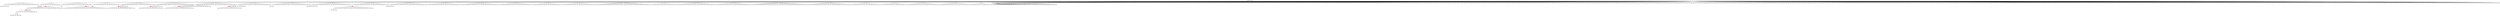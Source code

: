 digraph g {
	"56" -> "57";
	"57" [label="48"];
	"51" -> "52";
	"52" [label="10"];
	"47" -> "48";
	"48" [label="18"];
	"46" -> "47";
	"47" [label="50"];
	"44" -> "45";
	"45" [color=indianred1, style=filled, label="45"];
	"44" -> "46";
	"46" [label="26"];
	"43" -> "44";
	"44" [label="34"];
	"42" -> "43";
	"43" [color=indianred1, style=filled, label="21"];
	"41" -> "42";
	"42" [label="45"];
	"38" -> "39";
	"39" [color=indianred1, style=filled, label="46"];
	"37" -> "38";
	"38" [label="8"];
	"34" -> "35";
	"35" [color=indianred1, style=filled, label="14"];
	"33" -> "34";
	"34" [label="27"];
	"29" -> "30";
	"30" [color=indianred1, style=filled, label="25"];
	"28" -> "29";
	"29" [label="31"];
	"26" -> "27";
	"27" [color=indianred1, style=filled, label="36"];
	"24" -> "25";
	"25" [label="43"];
	"24" -> "26";
	"26" [label="16"];
	"22" -> "23";
	"23" [color=indianred1, style=filled, label="47"];
	"20" -> "21";
	"21" [label="17"];
	"20" -> "22";
	"22" [label="23"];
	"18" -> "19";
	"19" [label="29"];
	"13" -> "14";
	"14" [label="13"];
	"11" -> "12";
	"12" [label="22"];
	"10" -> "11";
	"11" [color=indianred1, style=filled, label="12"];
	"9" -> "10";
	"10" [label="39"];
	"6" -> "7";
	"7" [label="6"];
	"0" -> "1";
	"1" [label="41"];
	"0" -> "2";
	"2" [label="2"];
	"0" -> "3";
	"3" [label="42"];
	"0" -> "4";
	"4" [label="32"];
	"0" -> "5";
	"5" [label="5"];
	"0" -> "6";
	"6" [label="30"];
	"0" -> "8";
	"8" [label="37"];
	"0" -> "9";
	"9" [label="12"];
	"0" -> "13";
	"13" [label="28"];
	"0" -> "15";
	"15" [label="24"];
	"0" -> "16";
	"16" [label="49"];
	"0" -> "17";
	"17" [label="38"];
	"0" -> "18";
	"18" [label="3"];
	"0" -> "20";
	"20" [label="47"];
	"0" -> "24";
	"24" [label="36"];
	"0" -> "28";
	"28" [label="25"];
	"0" -> "31";
	"31" [label="44"];
	"0" -> "32";
	"32" [label="19"];
	"0" -> "33";
	"33" [label="14"];
	"0" -> "36";
	"36" [label="40"];
	"0" -> "37";
	"37" [label="46"];
	"0" -> "40";
	"40" [label="7"];
	"0" -> "41";
	"41" [label="21"];
	"0" -> "49";
	"49" [label="20"];
	"0" -> "50";
	"50" [label="33"];
	"0" -> "51";
	"51" [label="11"];
	"0" -> "53";
	"53" [label="35"];
	"0" -> "54";
	"54" [label="15"];
	"0" -> "55";
	"55" [label="4"];
	"0" -> "56";
	"56" [label="9"];
	"0" -> "58";
	"58" [label="1"];
	"0" [label="germline"];
	"0" -> "cell1";
	"cell1" [shape=box];
	"18" -> "cell2";
	"cell2" [shape=box];
	"3" -> "cell3";
	"cell3" [shape=box];
	"5" -> "cell4";
	"cell4" [shape=box];
	"15" -> "cell5";
	"cell5" [shape=box];
	"0" -> "cell6";
	"cell6" [shape=box];
	"31" -> "cell7";
	"cell7" [shape=box];
	"0" -> "cell8";
	"cell8" [shape=box];
	"56" -> "cell9";
	"cell9" [shape=box];
	"28" -> "cell10";
	"cell10" [shape=box];
	"0" -> "cell11";
	"cell11" [shape=box];
	"17" -> "cell12";
	"cell12" [shape=box];
	"49" -> "cell13";
	"cell13" [shape=box];
	"0" -> "cell14";
	"cell14" [shape=box];
	"0" -> "cell15";
	"cell15" [shape=box];
	"0" -> "cell16";
	"cell16" [shape=box];
	"35" -> "cell17";
	"cell17" [shape=box];
	"0" -> "cell18";
	"cell18" [shape=box];
	"0" -> "cell19";
	"cell19" [shape=box];
	"0" -> "cell20";
	"cell20" [shape=box];
	"0" -> "cell21";
	"cell21" [shape=box];
	"0" -> "cell22";
	"cell22" [shape=box];
	"54" -> "cell23";
	"cell23" [shape=box];
	"56" -> "cell24";
	"cell24" [shape=box];
	"9" -> "cell25";
	"cell25" [shape=box];
	"0" -> "cell26";
	"cell26" [shape=box];
	"0" -> "cell27";
	"cell27" [shape=box];
	"17" -> "cell28";
	"cell28" [shape=box];
	"4" -> "cell29";
	"cell29" [shape=box];
	"0" -> "cell30";
	"cell30" [shape=box];
	"0" -> "cell31";
	"cell31" [shape=box];
	"22" -> "cell32";
	"cell32" [shape=box];
	"3" -> "cell33";
	"cell33" [shape=box];
	"0" -> "cell34";
	"cell34" [shape=box];
	"28" -> "cell35";
	"cell35" [shape=box];
	"0" -> "cell36";
	"cell36" [shape=box];
	"0" -> "cell37";
	"cell37" [shape=box];
	"0" -> "cell38";
	"cell38" [shape=box];
	"0" -> "cell39";
	"cell39" [shape=box];
	"58" -> "cell40";
	"cell40" [shape=box];
	"0" -> "cell41";
	"cell41" [shape=box];
	"0" -> "cell42";
	"cell42" [shape=box];
	"0" -> "cell43";
	"cell43" [shape=box];
	"3" -> "cell44";
	"cell44" [shape=box];
	"0" -> "cell45";
	"cell45" [shape=box];
	"0" -> "cell46";
	"cell46" [shape=box];
	"32" -> "cell47";
	"cell47" [shape=box];
	"1" -> "cell48";
	"cell48" [shape=box];
	"15" -> "cell49";
	"cell49" [shape=box];
	"0" -> "cell50";
	"cell50" [shape=box];
	"0" -> "cell51";
	"cell51" [shape=box];
	"31" -> "cell52";
	"cell52" [shape=box];
	"0" -> "cell53";
	"cell53" [shape=box];
	"55" -> "cell54";
	"cell54" [shape=box];
	"0" -> "cell55";
	"cell55" [shape=box];
	"0" -> "cell56";
	"cell56" [shape=box];
	"35" -> "cell57";
	"cell57" [shape=box];
	"0" -> "cell58";
	"cell58" [shape=box];
	"9" -> "cell59";
	"cell59" [shape=box];
	"16" -> "cell60";
	"cell60" [shape=box];
	"18" -> "cell61";
	"cell61" [shape=box];
	"0" -> "cell62";
	"cell62" [shape=box];
	"0" -> "cell63";
	"cell63" [shape=box];
	"53" -> "cell64";
	"cell64" [shape=box];
	"6" -> "cell65";
	"cell65" [shape=box];
	"0" -> "cell66";
	"cell66" [shape=box];
	"0" -> "cell67";
	"cell67" [shape=box];
	"53" -> "cell68";
	"cell68" [shape=box];
	"0" -> "cell69";
	"cell69" [shape=box];
	"20" -> "cell70";
	"cell70" [shape=box];
	"25" -> "cell71";
	"cell71" [shape=box];
	"53" -> "cell72";
	"cell72" [shape=box];
	"28" -> "cell73";
	"cell73" [shape=box];
	"20" -> "cell74";
	"cell74" [shape=box];
	"36" -> "cell75";
	"cell75" [shape=box];
	"0" -> "cell76";
	"cell76" [shape=box];
	"0" -> "cell77";
	"cell77" [shape=box];
	"43" -> "cell78";
	"cell78" [shape=box];
	"0" -> "cell79";
	"cell79" [shape=box];
	"51" -> "cell80";
	"cell80" [shape=box];
	"0" -> "cell81";
	"cell81" [shape=box];
	"4" -> "cell82";
	"cell82" [shape=box];
	"0" -> "cell83";
	"cell83" [shape=box];
	"35" -> "cell84";
	"cell84" [shape=box];
	"0" -> "cell85";
	"cell85" [shape=box];
	"0" -> "cell86";
	"cell86" [shape=box];
	"37" -> "cell87";
	"cell87" [shape=box];
	"15" -> "cell88";
	"cell88" [shape=box];
	"49" -> "cell89";
	"cell89" [shape=box];
	"0" -> "cell90";
	"cell90" [shape=box];
	"0" -> "cell91";
	"cell91" [shape=box];
	"0" -> "cell92";
	"cell92" [shape=box];
	"0" -> "cell93";
	"cell93" [shape=box];
	"0" -> "cell94";
	"cell94" [shape=box];
	"45" -> "cell95";
	"cell95" [shape=box];
	"0" -> "cell96";
	"cell96" [shape=box];
	"0" -> "cell97";
	"cell97" [shape=box];
	"27" -> "cell98";
	"cell98" [shape=box];
	"15" -> "cell99";
	"cell99" [shape=box];
	"0" -> "cell100";
	"cell100" [shape=box];
	"29" -> "cell101";
	"cell101" [shape=box];
	"0" -> "cell102";
	"cell102" [shape=box];
	"27" -> "cell103";
	"cell103" [shape=box];
	"0" -> "cell104";
	"cell104" [shape=box];
	"7" -> "cell105";
	"cell105" [shape=box];
	"35" -> "cell106";
	"cell106" [shape=box];
	"2" -> "cell107";
	"cell107" [shape=box];
	"45" -> "cell108";
	"cell108" [shape=box];
	"0" -> "cell109";
	"cell109" [shape=box];
	"0" -> "cell110";
	"cell110" [shape=box];
	"0" -> "cell111";
	"cell111" [shape=box];
	"0" -> "cell112";
	"cell112" [shape=box];
	"0" -> "cell113";
	"cell113" [shape=box];
	"50" -> "cell114";
	"cell114" [shape=box];
	"16" -> "cell115";
	"cell115" [shape=box];
	"4" -> "cell116";
	"cell116" [shape=box];
	"0" -> "cell117";
	"cell117" [shape=box];
	"16" -> "cell118";
	"cell118" [shape=box];
	"36" -> "cell119";
	"cell119" [shape=box];
	"0" -> "cell120";
	"cell120" [shape=box];
	"37" -> "cell121";
	"cell121" [shape=box];
	"0" -> "cell122";
	"cell122" [shape=box];
	"32" -> "cell123";
	"cell123" [shape=box];
	"0" -> "cell124";
	"cell124" [shape=box];
	"0" -> "cell125";
	"cell125" [shape=box];
	"0" -> "cell126";
	"cell126" [shape=box];
	"0" -> "cell127";
	"cell127" [shape=box];
	"0" -> "cell128";
	"cell128" [shape=box];
	"0" -> "cell129";
	"cell129" [shape=box];
	"17" -> "cell130";
	"cell130" [shape=box];
	"49" -> "cell131";
	"cell131" [shape=box];
	"0" -> "cell132";
	"cell132" [shape=box];
	"0" -> "cell133";
	"cell133" [shape=box];
	"0" -> "cell134";
	"cell134" [shape=box];
	"0" -> "cell135";
	"cell135" [shape=box];
	"11" -> "cell136";
	"cell136" [shape=box];
	"11" -> "cell137";
	"cell137" [shape=box];
	"0" -> "cell138";
	"cell138" [shape=box];
	"55" -> "cell139";
	"cell139" [shape=box];
	"0" -> "cell140";
	"cell140" [shape=box];
	"2" -> "cell141";
	"cell141" [shape=box];
	"0" -> "cell142";
	"cell142" [shape=box];
	"40" -> "cell143";
	"cell143" [shape=box];
	"0" -> "cell144";
	"cell144" [shape=box];
	"6" -> "cell145";
	"cell145" [shape=box];
	"31" -> "cell146";
	"cell146" [shape=box];
	"0" -> "cell147";
	"cell147" [shape=box];
	"56" -> "cell148";
	"cell148" [shape=box];
	"13" -> "cell149";
	"cell149" [shape=box];
	"0" -> "cell150";
	"cell150" [shape=box];
	"17" -> "cell151";
	"cell151" [shape=box];
	"21" -> "cell152";
	"cell152" [shape=box];
	"9" -> "cell153";
	"cell153" [shape=box];
	"17" -> "cell154";
	"cell154" [shape=box];
	"0" -> "cell155";
	"cell155" [shape=box];
	"0" -> "cell156";
	"cell156" [shape=box];
	"0" -> "cell157";
	"cell157" [shape=box];
	"27" -> "cell158";
	"cell158" [shape=box];
	"0" -> "cell159";
	"cell159" [shape=box];
	"0" -> "cell160";
	"cell160" [shape=box];
	"0" -> "cell161";
	"cell161" [shape=box];
	"0" -> "cell162";
	"cell162" [shape=box];
	"9" -> "cell163";
	"cell163" [shape=box];
	"0" -> "cell164";
	"cell164" [shape=box];
	"30" -> "cell165";
	"cell165" [shape=box];
	"0" -> "cell166";
	"cell166" [shape=box];
	"20" -> "cell167";
	"cell167" [shape=box];
	"54" -> "cell168";
	"cell168" [shape=box];
	"0" -> "cell169";
	"cell169" [shape=box];
	"0" -> "cell170";
	"cell170" [shape=box];
	"0" -> "cell171";
	"cell171" [shape=box];
	"36" -> "cell172";
	"cell172" [shape=box];
	"15" -> "cell173";
	"cell173" [shape=box];
	"26" -> "cell174";
	"cell174" [shape=box];
	"0" -> "cell175";
	"cell175" [shape=box];
	"0" -> "cell176";
	"cell176" [shape=box];
	"0" -> "cell177";
	"cell177" [shape=box];
	"0" -> "cell178";
	"cell178" [shape=box];
	"8" -> "cell179";
	"cell179" [shape=box];
	"43" -> "cell180";
	"cell180" [shape=box];
	"0" -> "cell181";
	"cell181" [shape=box];
	"0" -> "cell182";
	"cell182" [shape=box];
	"13" -> "cell183";
	"cell183" [shape=box];
	"37" -> "cell184";
	"cell184" [shape=box];
	"0" -> "cell185";
	"cell185" [shape=box];
	"5" -> "cell186";
	"cell186" [shape=box];
	"0" -> "cell187";
	"cell187" [shape=box];
	"23" -> "cell188";
	"cell188" [shape=box];
	"2" -> "cell189";
	"cell189" [shape=box];
	"0" -> "cell190";
	"cell190" [shape=box];
	"0" -> "cell191";
	"cell191" [shape=box];
	"0" -> "cell192";
	"cell192" [shape=box];
	"0" -> "cell193";
	"cell193" [shape=box];
	"0" -> "cell194";
	"cell194" [shape=box];
	"0" -> "cell195";
	"cell195" [shape=box];
	"0" -> "cell196";
	"cell196" [shape=box];
	"0" -> "cell197";
	"cell197" [shape=box];
	"41" -> "cell198";
	"cell198" [shape=box];
	"56" -> "cell199";
	"cell199" [shape=box];
	"35" -> "cell200";
	"cell200" [shape=box];
	"33" -> "cell201";
	"cell201" [shape=box];
	"0" -> "cell202";
	"cell202" [shape=box];
	"0" -> "cell203";
	"cell203" [shape=box];
	"0" -> "cell204";
	"cell204" [shape=box];
	"0" -> "cell205";
	"cell205" [shape=box];
	"0" -> "cell206";
	"cell206" [shape=box];
	"16" -> "cell207";
	"cell207" [shape=box];
	"24" -> "cell208";
	"cell208" [shape=box];
	"0" -> "cell209";
	"cell209" [shape=box];
	"0" -> "cell210";
	"cell210" [shape=box];
	"53" -> "cell211";
	"cell211" [shape=box];
	"0" -> "cell212";
	"cell212" [shape=box];
	"40" -> "cell213";
	"cell213" [shape=box];
	"13" -> "cell214";
	"cell214" [shape=box];
	"0" -> "cell215";
	"cell215" [shape=box];
	"56" -> "cell216";
	"cell216" [shape=box];
	"0" -> "cell217";
	"cell217" [shape=box];
	"8" -> "cell218";
	"cell218" [shape=box];
	"6" -> "cell219";
	"cell219" [shape=box];
	"11" -> "cell220";
	"cell220" [shape=box];
	"0" -> "cell221";
	"cell221" [shape=box];
	"53" -> "cell222";
	"cell222" [shape=box];
	"0" -> "cell223";
	"cell223" [shape=box];
	"39" -> "cell224";
	"cell224" [shape=box];
	"0" -> "cell225";
	"cell225" [shape=box];
	"0" -> "cell226";
	"cell226" [shape=box];
	"58" -> "cell227";
	"cell227" [shape=box];
	"13" -> "cell228";
	"cell228" [shape=box];
	"28" -> "cell229";
	"cell229" [shape=box];
	"0" -> "cell230";
	"cell230" [shape=box];
	"56" -> "cell231";
	"cell231" [shape=box];
	"0" -> "cell232";
	"cell232" [shape=box];
	"1" -> "cell233";
	"cell233" [shape=box];
	"0" -> "cell234";
	"cell234" [shape=box];
	"0" -> "cell235";
	"cell235" [shape=box];
	"23" -> "cell236";
	"cell236" [shape=box];
	"51" -> "cell237";
	"cell237" [shape=box];
	"0" -> "cell238";
	"cell238" [shape=box];
	"0" -> "cell239";
	"cell239" [shape=box];
	"0" -> "cell240";
	"cell240" [shape=box];
	"0" -> "cell241";
	"cell241" [shape=box];
	"19" -> "cell242";
	"cell242" [shape=box];
	"43" -> "cell243";
	"cell243" [shape=box];
	"48" -> "cell244";
	"cell244" [shape=box];
	"49" -> "cell245";
	"cell245" [shape=box];
	"29" -> "cell246";
	"cell246" [shape=box];
	"0" -> "cell247";
	"cell247" [shape=box];
	"0" -> "cell248";
	"cell248" [shape=box];
	"1" -> "cell249";
	"cell249" [shape=box];
	"40" -> "cell250";
	"cell250" [shape=box];
	"0" -> "cell251";
	"cell251" [shape=box];
	"9" -> "cell252";
	"cell252" [shape=box];
	"0" -> "cell253";
	"cell253" [shape=box];
	"0" -> "cell254";
	"cell254" [shape=box];
	"0" -> "cell255";
	"cell255" [shape=box];
	"0" -> "cell256";
	"cell256" [shape=box];
	"51" -> "cell257";
	"cell257" [shape=box];
	"24" -> "cell258";
	"cell258" [shape=box];
	"0" -> "cell259";
	"cell259" [shape=box];
	"54" -> "cell260";
	"cell260" [shape=box];
	"0" -> "cell261";
	"cell261" [shape=box];
	"0" -> "cell262";
	"cell262" [shape=box];
	"0" -> "cell263";
	"cell263" [shape=box];
	"0" -> "cell264";
	"cell264" [shape=box];
	"0" -> "cell265";
	"cell265" [shape=box];
	"0" -> "cell266";
	"cell266" [shape=box];
	"36" -> "cell267";
	"cell267" [shape=box];
	"0" -> "cell268";
	"cell268" [shape=box];
	"0" -> "cell269";
	"cell269" [shape=box];
	"45" -> "cell270";
	"cell270" [shape=box];
	"0" -> "cell271";
	"cell271" [shape=box];
	"0" -> "cell272";
	"cell272" [shape=box];
	"0" -> "cell273";
	"cell273" [shape=box];
	"0" -> "cell274";
	"cell274" [shape=box];
	"0" -> "cell275";
	"cell275" [shape=box];
	"0" -> "cell276";
	"cell276" [shape=box];
	"0" -> "cell277";
	"cell277" [shape=box];
	"0" -> "cell278";
	"cell278" [shape=box];
	"0" -> "cell279";
	"cell279" [shape=box];
	"0" -> "cell280";
	"cell280" [shape=box];
	"8" -> "cell281";
	"cell281" [shape=box];
	"0" -> "cell282";
	"cell282" [shape=box];
	"0" -> "cell283";
	"cell283" [shape=box];
	"50" -> "cell284";
	"cell284" [shape=box];
	"0" -> "cell285";
	"cell285" [shape=box];
	"8" -> "cell286";
	"cell286" [shape=box];
	"16" -> "cell287";
	"cell287" [shape=box];
	"33" -> "cell288";
	"cell288" [shape=box];
	"4" -> "cell289";
	"cell289" [shape=box];
	"0" -> "cell290";
	"cell290" [shape=box];
	"0" -> "cell291";
	"cell291" [shape=box];
	"18" -> "cell292";
	"cell292" [shape=box];
	"54" -> "cell293";
	"cell293" [shape=box];
	"0" -> "cell294";
	"cell294" [shape=box];
	"0" -> "cell295";
	"cell295" [shape=box];
	"0" -> "cell296";
	"cell296" [shape=box];
	"34" -> "cell297";
	"cell297" [shape=box];
	"3" -> "cell298";
	"cell298" [shape=box];
	"0" -> "cell299";
	"cell299" [shape=box];
	"0" -> "cell300";
	"cell300" [shape=box];
	"41" -> "cell301";
	"cell301" [shape=box];
	"0" -> "cell302";
	"cell302" [shape=box];
	"0" -> "cell303";
	"cell303" [shape=box];
	"17" -> "cell304";
	"cell304" [shape=box];
	"9" -> "cell305";
	"cell305" [shape=box];
	"4" -> "cell306";
	"cell306" [shape=box];
	"0" -> "cell307";
	"cell307" [shape=box];
	"0" -> "cell308";
	"cell308" [shape=box];
	"35" -> "cell309";
	"cell309" [shape=box];
	"0" -> "cell310";
	"cell310" [shape=box];
	"0" -> "cell311";
	"cell311" [shape=box];
	"32" -> "cell312";
	"cell312" [shape=box];
	"54" -> "cell313";
	"cell313" [shape=box];
	"37" -> "cell314";
	"cell314" [shape=box];
	"5" -> "cell315";
	"cell315" [shape=box];
	"0" -> "cell316";
	"cell316" [shape=box];
	"0" -> "cell317";
	"cell317" [shape=box];
	"43" -> "cell318";
	"cell318" [shape=box];
	"5" -> "cell319";
	"cell319" [shape=box];
	"0" -> "cell320";
	"cell320" [shape=box];
	"11" -> "cell321";
	"cell321" [shape=box];
	"0" -> "cell322";
	"cell322" [shape=box];
	"0" -> "cell323";
	"cell323" [shape=box];
	"0" -> "cell324";
	"cell324" [shape=box];
	"1" -> "cell325";
	"cell325" [shape=box];
	"0" -> "cell326";
	"cell326" [shape=box];
	"36" -> "cell327";
	"cell327" [shape=box];
	"0" -> "cell328";
	"cell328" [shape=box];
	"54" -> "cell329";
	"cell329" [shape=box];
	"50" -> "cell330";
	"cell330" [shape=box];
	"39" -> "cell331";
	"cell331" [shape=box];
	"0" -> "cell332";
	"cell332" [shape=box];
	"0" -> "cell333";
	"cell333" [shape=box];
	"39" -> "cell334";
	"cell334" [shape=box];
	"0" -> "cell335";
	"cell335" [shape=box];
	"14" -> "cell336";
	"cell336" [shape=box];
	"0" -> "cell337";
	"cell337" [shape=box];
	"0" -> "cell338";
	"cell338" [shape=box];
	"0" -> "cell339";
	"cell339" [shape=box];
	"0" -> "cell340";
	"cell340" [shape=box];
	"0" -> "cell341";
	"cell341" [shape=box];
	"0" -> "cell342";
	"cell342" [shape=box];
	"0" -> "cell343";
	"cell343" [shape=box];
	"0" -> "cell344";
	"cell344" [shape=box];
	"0" -> "cell345";
	"cell345" [shape=box];
	"0" -> "cell346";
	"cell346" [shape=box];
	"49" -> "cell347";
	"cell347" [shape=box];
	"0" -> "cell348";
	"cell348" [shape=box];
	"3" -> "cell349";
	"cell349" [shape=box];
	"0" -> "cell350";
	"cell350" [shape=box];
	"57" -> "cell351";
	"cell351" [shape=box];
	"39" -> "cell352";
	"cell352" [shape=box];
	"43" -> "cell353";
	"cell353" [shape=box];
	"0" -> "cell354";
	"cell354" [shape=box];
	"0" -> "cell355";
	"cell355" [shape=box];
	"0" -> "cell356";
	"cell356" [shape=box];
	"28" -> "cell357";
	"cell357" [shape=box];
	"0" -> "cell358";
	"cell358" [shape=box];
	"2" -> "cell359";
	"cell359" [shape=box];
	"0" -> "cell360";
	"cell360" [shape=box];
	"0" -> "cell361";
	"cell361" [shape=box];
	"0" -> "cell362";
	"cell362" [shape=box];
	"0" -> "cell363";
	"cell363" [shape=box];
	"0" -> "cell364";
	"cell364" [shape=box];
	"8" -> "cell365";
	"cell365" [shape=box];
	"41" -> "cell366";
	"cell366" [shape=box];
	"0" -> "cell367";
	"cell367" [shape=box];
	"0" -> "cell368";
	"cell368" [shape=box];
	"0" -> "cell369";
	"cell369" [shape=box];
	"43" -> "cell370";
	"cell370" [shape=box];
	"6" -> "cell371";
	"cell371" [shape=box];
	"8" -> "cell372";
	"cell372" [shape=box];
	"41" -> "cell373";
	"cell373" [shape=box];
	"0" -> "cell374";
	"cell374" [shape=box];
	"43" -> "cell375";
	"cell375" [shape=box];
	"6" -> "cell376";
	"cell376" [shape=box];
	"0" -> "cell377";
	"cell377" [shape=box];
	"0" -> "cell378";
	"cell378" [shape=box];
	"0" -> "cell379";
	"cell379" [shape=box];
	"0" -> "cell380";
	"cell380" [shape=box];
	"0" -> "cell381";
	"cell381" [shape=box];
	"0" -> "cell382";
	"cell382" [shape=box];
	"0" -> "cell383";
	"cell383" [shape=box];
	"0" -> "cell384";
	"cell384" [shape=box];
	"0" -> "cell385";
	"cell385" [shape=box];
	"18" -> "cell386";
	"cell386" [shape=box];
	"0" -> "cell387";
	"cell387" [shape=box];
	"0" -> "cell388";
	"cell388" [shape=box];
	"0" -> "cell389";
	"cell389" [shape=box];
	"41" -> "cell390";
	"cell390" [shape=box];
	"0" -> "cell391";
	"cell391" [shape=box];
	"0" -> "cell392";
	"cell392" [shape=box];
	"0" -> "cell393";
	"cell393" [shape=box];
	"0" -> "cell394";
	"cell394" [shape=box];
	"0" -> "cell395";
	"cell395" [shape=box];
	"0" -> "cell396";
	"cell396" [shape=box];
	"0" -> "cell397";
	"cell397" [shape=box];
	"11" -> "cell398";
	"cell398" [shape=box];
	"0" -> "cell399";
	"cell399" [shape=box];
	"0" -> "cell400";
	"cell400" [shape=box];
	"9" -> "cell401";
	"cell401" [shape=box];
	"0" -> "cell402";
	"cell402" [shape=box];
	"39" -> "cell403";
	"cell403" [shape=box];
	"34" -> "cell404";
	"cell404" [shape=box];
	"0" -> "cell405";
	"cell405" [shape=box];
	"26" -> "cell406";
	"cell406" [shape=box];
	"55" -> "cell407";
	"cell407" [shape=box];
	"0" -> "cell408";
	"cell408" [shape=box];
	"0" -> "cell409";
	"cell409" [shape=box];
	"0" -> "cell410";
	"cell410" [shape=box];
	"43" -> "cell411";
	"cell411" [shape=box];
	"0" -> "cell412";
	"cell412" [shape=box];
	"0" -> "cell413";
	"cell413" [shape=box];
	"17" -> "cell414";
	"cell414" [shape=box];
	"0" -> "cell415";
	"cell415" [shape=box];
	"11" -> "cell416";
	"cell416" [shape=box];
	"0" -> "cell417";
	"cell417" [shape=box];
	"30" -> "cell418";
	"cell418" [shape=box];
	"0" -> "cell419";
	"cell419" [shape=box];
	"0" -> "cell420";
	"cell420" [shape=box];
	"0" -> "cell421";
	"cell421" [shape=box];
	"0" -> "cell422";
	"cell422" [shape=box];
	"31" -> "cell423";
	"cell423" [shape=box];
	"0" -> "cell424";
	"cell424" [shape=box];
	"0" -> "cell425";
	"cell425" [shape=box];
	"0" -> "cell426";
	"cell426" [shape=box];
	"0" -> "cell427";
	"cell427" [shape=box];
	"0" -> "cell428";
	"cell428" [shape=box];
	"0" -> "cell429";
	"cell429" [shape=box];
	"20" -> "cell430";
	"cell430" [shape=box];
	"0" -> "cell431";
	"cell431" [shape=box];
	"0" -> "cell432";
	"cell432" [shape=box];
	"8" -> "cell433";
	"cell433" [shape=box];
	"20" -> "cell434";
	"cell434" [shape=box];
	"0" -> "cell435";
	"cell435" [shape=box];
	"8" -> "cell436";
	"cell436" [shape=box];
	"40" -> "cell437";
	"cell437" [shape=box];
	"31" -> "cell438";
	"cell438" [shape=box];
	"0" -> "cell439";
	"cell439" [shape=box];
	"0" -> "cell440";
	"cell440" [shape=box];
	"13" -> "cell441";
	"cell441" [shape=box];
	"0" -> "cell442";
	"cell442" [shape=box];
	"0" -> "cell443";
	"cell443" [shape=box];
	"51" -> "cell444";
	"cell444" [shape=box];
	"20" -> "cell445";
	"cell445" [shape=box];
	"0" -> "cell446";
	"cell446" [shape=box];
	"24" -> "cell447";
	"cell447" [shape=box];
	"0" -> "cell448";
	"cell448" [shape=box];
	"1" -> "cell449";
	"cell449" [shape=box];
	"16" -> "cell450";
	"cell450" [shape=box];
	"14" -> "cell451";
	"cell451" [shape=box];
	"37" -> "cell452";
	"cell452" [shape=box];
	"23" -> "cell453";
	"cell453" [shape=box];
	"13" -> "cell454";
	"cell454" [shape=box];
	"7" -> "cell455";
	"cell455" [shape=box];
	"12" -> "cell456";
	"cell456" [shape=box];
	"25" -> "cell457";
	"cell457" [shape=box];
	"32" -> "cell458";
	"cell458" [shape=box];
	"0" -> "cell459";
	"cell459" [shape=box];
	"8" -> "cell460";
	"cell460" [shape=box];
	"18" -> "cell461";
	"cell461" [shape=box];
	"0" -> "cell462";
	"cell462" [shape=box];
	"0" -> "cell463";
	"cell463" [shape=box];
	"0" -> "cell464";
	"cell464" [shape=box];
	"0" -> "cell465";
	"cell465" [shape=box];
	"0" -> "cell466";
	"cell466" [shape=box];
	"43" -> "cell467";
	"cell467" [shape=box];
	"16" -> "cell468";
	"cell468" [shape=box];
	"0" -> "cell469";
	"cell469" [shape=box];
	"1" -> "cell470";
	"cell470" [shape=box];
	"0" -> "cell471";
	"cell471" [shape=box];
	"0" -> "cell472";
	"cell472" [shape=box];
	"17" -> "cell473";
	"cell473" [shape=box];
	"0" -> "cell474";
	"cell474" [shape=box];
	"30" -> "cell475";
	"cell475" [shape=box];
	"9" -> "cell476";
	"cell476" [shape=box];
	"0" -> "cell477";
	"cell477" [shape=box];
	"27" -> "cell478";
	"cell478" [shape=box];
	"0" -> "cell479";
	"cell479" [shape=box];
	"27" -> "cell480";
	"cell480" [shape=box];
	"0" -> "cell481";
	"cell481" [shape=box];
	"23" -> "cell482";
	"cell482" [shape=box];
	"0" -> "cell483";
	"cell483" [shape=box];
	"49" -> "cell484";
	"cell484" [shape=box];
	"43" -> "cell485";
	"cell485" [shape=box];
	"0" -> "cell486";
	"cell486" [shape=box];
	"8" -> "cell487";
	"cell487" [shape=box];
	"39" -> "cell488";
	"cell488" [shape=box];
	"0" -> "cell489";
	"cell489" [shape=box];
	"52" -> "cell490";
	"cell490" [shape=box];
	"35" -> "cell491";
	"cell491" [shape=box];
	"56" -> "cell492";
	"cell492" [shape=box];
	"24" -> "cell493";
	"cell493" [shape=box];
	"24" -> "cell494";
	"cell494" [shape=box];
	"17" -> "cell495";
	"cell495" [shape=box];
	"0" -> "cell496";
	"cell496" [shape=box];
	"0" -> "cell497";
	"cell497" [shape=box];
	"52" -> "cell498";
	"cell498" [shape=box];
	"33" -> "cell499";
	"cell499" [shape=box];
	"0" -> "cell500";
	"cell500" [shape=box];
	"0" -> "cell501";
	"cell501" [shape=box];
	"50" -> "cell502";
	"cell502" [shape=box];
	"0" -> "cell503";
	"cell503" [shape=box];
	"17" -> "cell504";
	"cell504" [shape=box];
	"0" -> "cell505";
	"cell505" [shape=box];
	"0" -> "cell506";
	"cell506" [shape=box];
	"56" -> "cell507";
	"cell507" [shape=box];
	"0" -> "cell508";
	"cell508" [shape=box];
	"0" -> "cell509";
	"cell509" [shape=box];
	"6" -> "cell510";
	"cell510" [shape=box];
	"0" -> "cell511";
	"cell511" [shape=box];
	"0" -> "cell512";
	"cell512" [shape=box];
	"0" -> "cell513";
	"cell513" [shape=box];
	"35" -> "cell514";
	"cell514" [shape=box];
	"0" -> "cell515";
	"cell515" [shape=box];
	"51" -> "cell516";
	"cell516" [shape=box];
	"0" -> "cell517";
	"cell517" [shape=box];
	"0" -> "cell518";
	"cell518" [shape=box];
	"0" -> "cell519";
	"cell519" [shape=box];
	"0" -> "cell520";
	"cell520" [shape=box];
	"0" -> "cell521";
	"cell521" [shape=box];
	"37" -> "cell522";
	"cell522" [shape=box];
	"39" -> "cell523";
	"cell523" [shape=box];
	"31" -> "cell524";
	"cell524" [shape=box];
	"2" -> "cell525";
	"cell525" [shape=box];
	"0" -> "cell526";
	"cell526" [shape=box];
	"49" -> "cell527";
	"cell527" [shape=box];
	"0" -> "cell528";
	"cell528" [shape=box];
	"27" -> "cell529";
	"cell529" [shape=box];
	"32" -> "cell530";
	"cell530" [shape=box];
	"0" -> "cell531";
	"cell531" [shape=box];
	"35" -> "cell532";
	"cell532" [shape=box];
	"0" -> "cell533";
	"cell533" [shape=box];
	"12" -> "cell534";
	"cell534" [shape=box];
	"5" -> "cell535";
	"cell535" [shape=box];
	"0" -> "cell536";
	"cell536" [shape=box];
	"53" -> "cell537";
	"cell537" [shape=box];
	"0" -> "cell538";
	"cell538" [shape=box];
	"0" -> "cell539";
	"cell539" [shape=box];
	"0" -> "cell540";
	"cell540" [shape=box];
	"0" -> "cell541";
	"cell541" [shape=box];
	"45" -> "cell542";
	"cell542" [shape=box];
	"0" -> "cell543";
	"cell543" [shape=box];
	"0" -> "cell544";
	"cell544" [shape=box];
	"0" -> "cell545";
	"cell545" [shape=box];
	"3" -> "cell546";
	"cell546" [shape=box];
	"0" -> "cell547";
	"cell547" [shape=box];
	"0" -> "cell548";
	"cell548" [shape=box];
	"0" -> "cell549";
	"cell549" [shape=box];
	"0" -> "cell550";
	"cell550" [shape=box];
	"0" -> "cell551";
	"cell551" [shape=box];
	"0" -> "cell552";
	"cell552" [shape=box];
	"32" -> "cell553";
	"cell553" [shape=box];
	"4" -> "cell554";
	"cell554" [shape=box];
	"11" -> "cell555";
	"cell555" [shape=box];
	"0" -> "cell556";
	"cell556" [shape=box];
	"55" -> "cell557";
	"cell557" [shape=box];
	"0" -> "cell558";
	"cell558" [shape=box];
	"0" -> "cell559";
	"cell559" [shape=box];
	"0" -> "cell560";
	"cell560" [shape=box];
	"0" -> "cell561";
	"cell561" [shape=box];
	"39" -> "cell562";
	"cell562" [shape=box];
	"0" -> "cell563";
	"cell563" [shape=box];
	"51" -> "cell564";
	"cell564" [shape=box];
	"39" -> "cell565";
	"cell565" [shape=box];
	"28" -> "cell566";
	"cell566" [shape=box];
	"9" -> "cell567";
	"cell567" [shape=box];
	"0" -> "cell568";
	"cell568" [shape=box];
	"0" -> "cell569";
	"cell569" [shape=box];
	"0" -> "cell570";
	"cell570" [shape=box];
	"0" -> "cell571";
	"cell571" [shape=box];
	"0" -> "cell572";
	"cell572" [shape=box];
	"39" -> "cell573";
	"cell573" [shape=box];
	"6" -> "cell574";
	"cell574" [shape=box];
	"8" -> "cell575";
	"cell575" [shape=box];
	"0" -> "cell576";
	"cell576" [shape=box];
	"28" -> "cell577";
	"cell577" [shape=box];
	"44" -> "cell578";
	"cell578" [shape=box];
	"4" -> "cell579";
	"cell579" [shape=box];
	"0" -> "cell580";
	"cell580" [shape=box];
	"32" -> "cell581";
	"cell581" [shape=box];
	"43" -> "cell582";
	"cell582" [shape=box];
	"30" -> "cell583";
	"cell583" [shape=box];
	"0" -> "cell584";
	"cell584" [shape=box];
	"38" -> "cell585";
	"cell585" [shape=box];
	"0" -> "cell586";
	"cell586" [shape=box];
	"0" -> "cell587";
	"cell587" [shape=box];
	"0" -> "cell588";
	"cell588" [shape=box];
	"0" -> "cell589";
	"cell589" [shape=box];
	"0" -> "cell590";
	"cell590" [shape=box];
	"40" -> "cell591";
	"cell591" [shape=box];
	"0" -> "cell592";
	"cell592" [shape=box];
	"28" -> "cell593";
	"cell593" [shape=box];
	"32" -> "cell594";
	"cell594" [shape=box];
	"0" -> "cell595";
	"cell595" [shape=box];
	"0" -> "cell596";
	"cell596" [shape=box];
	"39" -> "cell597";
	"cell597" [shape=box];
	"0" -> "cell598";
	"cell598" [shape=box];
	"0" -> "cell599";
	"cell599" [shape=box];
	"0" -> "cell600";
	"cell600" [shape=box];
	"8" -> "cell601";
	"cell601" [shape=box];
	"0" -> "cell602";
	"cell602" [shape=box];
	"8" -> "cell603";
	"cell603" [shape=box];
	"0" -> "cell604";
	"cell604" [shape=box];
	"0" -> "cell605";
	"cell605" [shape=box];
	"0" -> "cell606";
	"cell606" [shape=box];
	"0" -> "cell607";
	"cell607" [shape=box];
	"0" -> "cell608";
	"cell608" [shape=box];
	"1" -> "cell609";
	"cell609" [shape=box];
	"34" -> "cell610";
	"cell610" [shape=box];
	"58" -> "cell611";
	"cell611" [shape=box];
	"35" -> "cell612";
	"cell612" [shape=box];
	"1" -> "cell613";
	"cell613" [shape=box];
	"45" -> "cell614";
	"cell614" [shape=box];
	"54" -> "cell615";
	"cell615" [shape=box];
	"50" -> "cell616";
	"cell616" [shape=box];
	"5" -> "cell617";
	"cell617" [shape=box];
	"0" -> "cell618";
	"cell618" [shape=box];
	"56" -> "cell619";
	"cell619" [shape=box];
	"0" -> "cell620";
	"cell620" [shape=box];
	"0" -> "cell621";
	"cell621" [shape=box];
	"0" -> "cell622";
	"cell622" [shape=box];
	"0" -> "cell623";
	"cell623" [shape=box];
	"2" -> "cell624";
	"cell624" [shape=box];
	"8" -> "cell625";
	"cell625" [shape=box];
	"0" -> "cell626";
	"cell626" [shape=box];
	"0" -> "cell627";
	"cell627" [shape=box];
	"55" -> "cell628";
	"cell628" [shape=box];
	"11" -> "cell629";
	"cell629" [shape=box];
	"0" -> "cell630";
	"cell630" [shape=box];
	"0" -> "cell631";
	"cell631" [shape=box];
	"0" -> "cell632";
	"cell632" [shape=box];
	"0" -> "cell633";
	"cell633" [shape=box];
	"0" -> "cell634";
	"cell634" [shape=box];
	"33" -> "cell635";
	"cell635" [shape=box];
	"31" -> "cell636";
	"cell636" [shape=box];
	"0" -> "cell637";
	"cell637" [shape=box];
	"16" -> "cell638";
	"cell638" [shape=box];
	"39" -> "cell639";
	"cell639" [shape=box];
	"49" -> "cell640";
	"cell640" [shape=box];
	"0" -> "cell641";
	"cell641" [shape=box];
	"2" -> "cell642";
	"cell642" [shape=box];
	"0" -> "cell643";
	"cell643" [shape=box];
	"13" -> "cell644";
	"cell644" [shape=box];
	"0" -> "cell645";
	"cell645" [shape=box];
	"0" -> "cell646";
	"cell646" [shape=box];
	"0" -> "cell647";
	"cell647" [shape=box];
	"0" -> "cell648";
	"cell648" [shape=box];
	"0" -> "cell649";
	"cell649" [shape=box];
	"6" -> "cell650";
	"cell650" [shape=box];
	"0" -> "cell651";
	"cell651" [shape=box];
	"23" -> "cell652";
	"cell652" [shape=box];
	"18" -> "cell653";
	"cell653" [shape=box];
	"0" -> "cell654";
	"cell654" [shape=box];
	"15" -> "cell655";
	"cell655" [shape=box];
	"31" -> "cell656";
	"cell656" [shape=box];
	"8" -> "cell657";
	"cell657" [shape=box];
	"0" -> "cell658";
	"cell658" [shape=box];
	"0" -> "cell659";
	"cell659" [shape=box];
	"16" -> "cell660";
	"cell660" [shape=box];
	"36" -> "cell661";
	"cell661" [shape=box];
	"0" -> "cell662";
	"cell662" [shape=box];
	"0" -> "cell663";
	"cell663" [shape=box];
	"33" -> "cell664";
	"cell664" [shape=box];
	"31" -> "cell665";
	"cell665" [shape=box];
	"0" -> "cell666";
	"cell666" [shape=box];
	"2" -> "cell667";
	"cell667" [shape=box];
	"9" -> "cell668";
	"cell668" [shape=box];
	"4" -> "cell669";
	"cell669" [shape=box];
	"31" -> "cell670";
	"cell670" [shape=box];
	"54" -> "cell671";
	"cell671" [shape=box];
	"44" -> "cell672";
	"cell672" [shape=box];
	"0" -> "cell673";
	"cell673" [shape=box];
	"18" -> "cell674";
	"cell674" [shape=box];
	"4" -> "cell675";
	"cell675" [shape=box];
	"53" -> "cell676";
	"cell676" [shape=box];
	"37" -> "cell677";
	"cell677" [shape=box];
	"0" -> "cell678";
	"cell678" [shape=box];
	"0" -> "cell679";
	"cell679" [shape=box];
	"27" -> "cell680";
	"cell680" [shape=box];
	"3" -> "cell681";
	"cell681" [shape=box];
	"8" -> "cell682";
	"cell682" [shape=box];
	"28" -> "cell683";
	"cell683" [shape=box];
	"0" -> "cell684";
	"cell684" [shape=box];
	"15" -> "cell685";
	"cell685" [shape=box];
	"33" -> "cell686";
	"cell686" [shape=box];
	"0" -> "cell687";
	"cell687" [shape=box];
	"0" -> "cell688";
	"cell688" [shape=box];
	"22" -> "cell689";
	"cell689" [shape=box];
	"4" -> "cell690";
	"cell690" [shape=box];
	"8" -> "cell691";
	"cell691" [shape=box];
	"1" -> "cell692";
	"cell692" [shape=box];
	"17" -> "cell693";
	"cell693" [shape=box];
	"0" -> "cell694";
	"cell694" [shape=box];
	"0" -> "cell695";
	"cell695" [shape=box];
	"33" -> "cell696";
	"cell696" [shape=box];
	"25" -> "cell697";
	"cell697" [shape=box];
	"0" -> "cell698";
	"cell698" [shape=box];
	"0" -> "cell699";
	"cell699" [shape=box];
	"48" -> "cell700";
	"cell700" [shape=box];
	"0" -> "cell701";
	"cell701" [shape=box];
	"7" -> "cell702";
	"cell702" [shape=box];
	"0" -> "cell703";
	"cell703" [shape=box];
	"0" -> "cell704";
	"cell704" [shape=box];
	"0" -> "cell705";
	"cell705" [shape=box];
	"0" -> "cell706";
	"cell706" [shape=box];
	"0" -> "cell707";
	"cell707" [shape=box];
	"20" -> "cell708";
	"cell708" [shape=box];
	"0" -> "cell709";
	"cell709" [shape=box];
	"15" -> "cell710";
	"cell710" [shape=box];
	"0" -> "cell711";
	"cell711" [shape=box];
	"0" -> "cell712";
	"cell712" [shape=box];
	"0" -> "cell713";
	"cell713" [shape=box];
	"11" -> "cell714";
	"cell714" [shape=box];
	"0" -> "cell715";
	"cell715" [shape=box];
	"26" -> "cell716";
	"cell716" [shape=box];
	"0" -> "cell717";
	"cell717" [shape=box];
	"0" -> "cell718";
	"cell718" [shape=box];
	"0" -> "cell719";
	"cell719" [shape=box];
	"0" -> "cell720";
	"cell720" [shape=box];
	"0" -> "cell721";
	"cell721" [shape=box];
	"0" -> "cell722";
	"cell722" [shape=box];
	"41" -> "cell723";
	"cell723" [shape=box];
	"18" -> "cell724";
	"cell724" [shape=box];
	"1" -> "cell725";
	"cell725" [shape=box];
	"24" -> "cell726";
	"cell726" [shape=box];
	"33" -> "cell727";
	"cell727" [shape=box];
	"0" -> "cell728";
	"cell728" [shape=box];
	"0" -> "cell729";
	"cell729" [shape=box];
	"0" -> "cell730";
	"cell730" [shape=box];
	"0" -> "cell731";
	"cell731" [shape=box];
	"0" -> "cell732";
	"cell732" [shape=box];
	"0" -> "cell733";
	"cell733" [shape=box];
	"0" -> "cell734";
	"cell734" [shape=box];
	"25" -> "cell735";
	"cell735" [shape=box];
	"0" -> "cell736";
	"cell736" [shape=box];
	"0" -> "cell737";
	"cell737" [shape=box];
	"31" -> "cell738";
	"cell738" [shape=box];
	"26" -> "cell739";
	"cell739" [shape=box];
	"0" -> "cell740";
	"cell740" [shape=box];
	"0" -> "cell741";
	"cell741" [shape=box];
	"0" -> "cell742";
	"cell742" [shape=box];
	"42" -> "cell743";
	"cell743" [shape=box];
	"0" -> "cell744";
	"cell744" [shape=box];
	"11" -> "cell745";
	"cell745" [shape=box];
	"37" -> "cell746";
	"cell746" [shape=box];
	"0" -> "cell747";
	"cell747" [shape=box];
	"0" -> "cell748";
	"cell748" [shape=box];
	"55" -> "cell749";
	"cell749" [shape=box];
	"0" -> "cell750";
	"cell750" [shape=box];
	"0" -> "cell751";
	"cell751" [shape=box];
	"0" -> "cell752";
	"cell752" [shape=box];
	"45" -> "cell753";
	"cell753" [shape=box];
	"0" -> "cell754";
	"cell754" [shape=box];
	"0" -> "cell755";
	"cell755" [shape=box];
	"1" -> "cell756";
	"cell756" [shape=box];
	"16" -> "cell757";
	"cell757" [shape=box];
	"13" -> "cell758";
	"cell758" [shape=box];
	"0" -> "cell759";
	"cell759" [shape=box];
	"0" -> "cell760";
	"cell760" [shape=box];
	"33" -> "cell761";
	"cell761" [shape=box];
	"7" -> "cell762";
	"cell762" [shape=box];
	"0" -> "cell763";
	"cell763" [shape=box];
	"51" -> "cell764";
	"cell764" [shape=box];
	"55" -> "cell765";
	"cell765" [shape=box];
	"0" -> "cell766";
	"cell766" [shape=box];
	"0" -> "cell767";
	"cell767" [shape=box];
	"0" -> "cell768";
	"cell768" [shape=box];
	"0" -> "cell769";
	"cell769" [shape=box];
	"33" -> "cell770";
	"cell770" [shape=box];
	"55" -> "cell771";
	"cell771" [shape=box];
	"0" -> "cell772";
	"cell772" [shape=box];
	"0" -> "cell773";
	"cell773" [shape=box];
	"0" -> "cell774";
	"cell774" [shape=box];
	"18" -> "cell775";
	"cell775" [shape=box];
	"9" -> "cell776";
	"cell776" [shape=box];
	"0" -> "cell777";
	"cell777" [shape=box];
	"0" -> "cell778";
	"cell778" [shape=box];
	"0" -> "cell779";
	"cell779" [shape=box];
	"49" -> "cell780";
	"cell780" [shape=box];
	"0" -> "cell781";
	"cell781" [shape=box];
	"32" -> "cell782";
	"cell782" [shape=box];
	"18" -> "cell783";
	"cell783" [shape=box];
	"14" -> "cell784";
	"cell784" [shape=box];
	"0" -> "cell785";
	"cell785" [shape=box];
	"1" -> "cell786";
	"cell786" [shape=box];
	"0" -> "cell787";
	"cell787" [shape=box];
	"0" -> "cell788";
	"cell788" [shape=box];
	"0" -> "cell789";
	"cell789" [shape=box];
	"0" -> "cell790";
	"cell790" [shape=box];
	"0" -> "cell791";
	"cell791" [shape=box];
	"0" -> "cell792";
	"cell792" [shape=box];
	"0" -> "cell793";
	"cell793" [shape=box];
	"0" -> "cell794";
	"cell794" [shape=box];
	"30" -> "cell795";
	"cell795" [shape=box];
	"0" -> "cell796";
	"cell796" [shape=box];
	"0" -> "cell797";
	"cell797" [shape=box];
	"55" -> "cell798";
	"cell798" [shape=box];
	"40" -> "cell799";
	"cell799" [shape=box];
	"0" -> "cell800";
	"cell800" [shape=box];
	"24" -> "cell801";
	"cell801" [shape=box];
	"0" -> "cell802";
	"cell802" [shape=box];
	"41" -> "cell803";
	"cell803" [shape=box];
	"17" -> "cell804";
	"cell804" [shape=box];
	"0" -> "cell805";
	"cell805" [shape=box];
	"32" -> "cell806";
	"cell806" [shape=box];
	"37" -> "cell807";
	"cell807" [shape=box];
	"0" -> "cell808";
	"cell808" [shape=box];
	"0" -> "cell809";
	"cell809" [shape=box];
	"0" -> "cell810";
	"cell810" [shape=box];
	"33" -> "cell811";
	"cell811" [shape=box];
	"5" -> "cell812";
	"cell812" [shape=box];
	"13" -> "cell813";
	"cell813" [shape=box];
	"6" -> "cell814";
	"cell814" [shape=box];
	"0" -> "cell815";
	"cell815" [shape=box];
	"36" -> "cell816";
	"cell816" [shape=box];
	"6" -> "cell817";
	"cell817" [shape=box];
	"31" -> "cell818";
	"cell818" [shape=box];
	"2" -> "cell819";
	"cell819" [shape=box];
	"0" -> "cell820";
	"cell820" [shape=box];
	"20" -> "cell821";
	"cell821" [shape=box];
	"0" -> "cell822";
	"cell822" [shape=box];
	"37" -> "cell823";
	"cell823" [shape=box];
	"41" -> "cell824";
	"cell824" [shape=box];
	"0" -> "cell825";
	"cell825" [shape=box];
	"31" -> "cell826";
	"cell826" [shape=box];
	"8" -> "cell827";
	"cell827" [shape=box];
	"0" -> "cell828";
	"cell828" [shape=box];
	"0" -> "cell829";
	"cell829" [shape=box];
	"0" -> "cell830";
	"cell830" [shape=box];
	"0" -> "cell831";
	"cell831" [shape=box];
	"0" -> "cell832";
	"cell832" [shape=box];
	"0" -> "cell833";
	"cell833" [shape=box];
	"0" -> "cell834";
	"cell834" [shape=box];
	"0" -> "cell835";
	"cell835" [shape=box];
	"32" -> "cell836";
	"cell836" [shape=box];
	"0" -> "cell837";
	"cell837" [shape=box];
	"0" -> "cell838";
	"cell838" [shape=box];
	"0" -> "cell839";
	"cell839" [shape=box];
	"0" -> "cell840";
	"cell840" [shape=box];
	"0" -> "cell841";
	"cell841" [shape=box];
	"0" -> "cell842";
	"cell842" [shape=box];
	"0" -> "cell843";
	"cell843" [shape=box];
	"30" -> "cell844";
	"cell844" [shape=box];
	"0" -> "cell845";
	"cell845" [shape=box];
	"11" -> "cell846";
	"cell846" [shape=box];
	"29" -> "cell847";
	"cell847" [shape=box];
	"8" -> "cell848";
	"cell848" [shape=box];
	"0" -> "cell849";
	"cell849" [shape=box];
	"0" -> "cell850";
	"cell850" [shape=box];
	"40" -> "cell851";
	"cell851" [shape=box];
	"0" -> "cell852";
	"cell852" [shape=box];
	"9" -> "cell853";
	"cell853" [shape=box];
	"31" -> "cell854";
	"cell854" [shape=box];
	"25" -> "cell855";
	"cell855" [shape=box];
	"47" -> "cell856";
	"cell856" [shape=box];
	"0" -> "cell857";
	"cell857" [shape=box];
	"0" -> "cell858";
	"cell858" [shape=box];
	"0" -> "cell859";
	"cell859" [shape=box];
	"56" -> "cell860";
	"cell860" [shape=box];
	"0" -> "cell861";
	"cell861" [shape=box];
	"28" -> "cell862";
	"cell862" [shape=box];
	"0" -> "cell863";
	"cell863" [shape=box];
	"0" -> "cell864";
	"cell864" [shape=box];
	"16" -> "cell865";
	"cell865" [shape=box];
	"58" -> "cell866";
	"cell866" [shape=box];
	"5" -> "cell867";
	"cell867" [shape=box];
	"0" -> "cell868";
	"cell868" [shape=box];
	"0" -> "cell869";
	"cell869" [shape=box];
	"37" -> "cell870";
	"cell870" [shape=box];
	"29" -> "cell871";
	"cell871" [shape=box];
	"15" -> "cell872";
	"cell872" [shape=box];
	"53" -> "cell873";
	"cell873" [shape=box];
	"0" -> "cell874";
	"cell874" [shape=box];
	"0" -> "cell875";
	"cell875" [shape=box];
	"31" -> "cell876";
	"cell876" [shape=box];
	"8" -> "cell877";
	"cell877" [shape=box];
	"0" -> "cell878";
	"cell878" [shape=box];
	"13" -> "cell879";
	"cell879" [shape=box];
	"0" -> "cell880";
	"cell880" [shape=box];
	"32" -> "cell881";
	"cell881" [shape=box];
	"0" -> "cell882";
	"cell882" [shape=box];
	"0" -> "cell883";
	"cell883" [shape=box];
	"23" -> "cell884";
	"cell884" [shape=box];
	"45" -> "cell885";
	"cell885" [shape=box];
	"0" -> "cell886";
	"cell886" [shape=box];
	"0" -> "cell887";
	"cell887" [shape=box];
	"40" -> "cell888";
	"cell888" [shape=box];
	"2" -> "cell889";
	"cell889" [shape=box];
	"26" -> "cell890";
	"cell890" [shape=box];
	"24" -> "cell891";
	"cell891" [shape=box];
	"37" -> "cell892";
	"cell892" [shape=box];
	"0" -> "cell893";
	"cell893" [shape=box];
	"0" -> "cell894";
	"cell894" [shape=box];
	"0" -> "cell895";
	"cell895" [shape=box];
	"0" -> "cell896";
	"cell896" [shape=box];
	"0" -> "cell897";
	"cell897" [shape=box];
	"0" -> "cell898";
	"cell898" [shape=box];
	"0" -> "cell899";
	"cell899" [shape=box];
	"5" -> "cell900";
	"cell900" [shape=box];
	"0" -> "cell901";
	"cell901" [shape=box];
	"0" -> "cell902";
	"cell902" [shape=box];
	"6" -> "cell903";
	"cell903" [shape=box];
	"0" -> "cell904";
	"cell904" [shape=box];
	"0" -> "cell905";
	"cell905" [shape=box];
	"17" -> "cell906";
	"cell906" [shape=box];
	"1" -> "cell907";
	"cell907" [shape=box];
	"3" -> "cell908";
	"cell908" [shape=box];
	"0" -> "cell909";
	"cell909" [shape=box];
	"0" -> "cell910";
	"cell910" [shape=box];
	"23" -> "cell911";
	"cell911" [shape=box];
	"0" -> "cell912";
	"cell912" [shape=box];
	"18" -> "cell913";
	"cell913" [shape=box];
	"39" -> "cell914";
	"cell914" [shape=box];
	"0" -> "cell915";
	"cell915" [shape=box];
	"26" -> "cell916";
	"cell916" [shape=box];
	"0" -> "cell917";
	"cell917" [shape=box];
	"0" -> "cell918";
	"cell918" [shape=box];
	"0" -> "cell919";
	"cell919" [shape=box];
	"0" -> "cell920";
	"cell920" [shape=box];
	"58" -> "cell921";
	"cell921" [shape=box];
	"3" -> "cell922";
	"cell922" [shape=box];
	"0" -> "cell923";
	"cell923" [shape=box];
	"0" -> "cell924";
	"cell924" [shape=box];
	"2" -> "cell925";
	"cell925" [shape=box];
	"0" -> "cell926";
	"cell926" [shape=box];
	"0" -> "cell927";
	"cell927" [shape=box];
	"24" -> "cell928";
	"cell928" [shape=box];
	"0" -> "cell929";
	"cell929" [shape=box];
	"50" -> "cell930";
	"cell930" [shape=box];
	"0" -> "cell931";
	"cell931" [shape=box];
	"0" -> "cell932";
	"cell932" [shape=box];
	"0" -> "cell933";
	"cell933" [shape=box];
	"0" -> "cell934";
	"cell934" [shape=box];
	"43" -> "cell935";
	"cell935" [shape=box];
	"0" -> "cell936";
	"cell936" [shape=box];
	"0" -> "cell937";
	"cell937" [shape=box];
	"0" -> "cell938";
	"cell938" [shape=box];
	"56" -> "cell939";
	"cell939" [shape=box];
	"27" -> "cell940";
	"cell940" [shape=box];
	"0" -> "cell941";
	"cell941" [shape=box];
	"8" -> "cell942";
	"cell942" [shape=box];
	"40" -> "cell943";
	"cell943" [shape=box];
	"20" -> "cell944";
	"cell944" [shape=box];
	"34" -> "cell945";
	"cell945" [shape=box];
	"32" -> "cell946";
	"cell946" [shape=box];
	"20" -> "cell947";
	"cell947" [shape=box];
	"0" -> "cell948";
	"cell948" [shape=box];
	"41" -> "cell949";
	"cell949" [shape=box];
	"0" -> "cell950";
	"cell950" [shape=box];
	"55" -> "cell951";
	"cell951" [shape=box];
	"35" -> "cell952";
	"cell952" [shape=box];
	"0" -> "cell953";
	"cell953" [shape=box];
	"5" -> "cell954";
	"cell954" [shape=box];
	"0" -> "cell955";
	"cell955" [shape=box];
	"0" -> "cell956";
	"cell956" [shape=box];
	"50" -> "cell957";
	"cell957" [shape=box];
	"8" -> "cell958";
	"cell958" [shape=box];
	"24" -> "cell959";
	"cell959" [shape=box];
	"0" -> "cell960";
	"cell960" [shape=box];
	"4" -> "cell961";
	"cell961" [shape=box];
	"24" -> "cell962";
	"cell962" [shape=box];
	"33" -> "cell963";
	"cell963" [shape=box];
	"41" -> "cell964";
	"cell964" [shape=box];
	"49" -> "cell965";
	"cell965" [shape=box];
	"0" -> "cell966";
	"cell966" [shape=box];
	"24" -> "cell967";
	"cell967" [shape=box];
	"0" -> "cell968";
	"cell968" [shape=box];
	"0" -> "cell969";
	"cell969" [shape=box];
	"0" -> "cell970";
	"cell970" [shape=box];
	"0" -> "cell971";
	"cell971" [shape=box];
	"0" -> "cell972";
	"cell972" [shape=box];
	"31" -> "cell973";
	"cell973" [shape=box];
	"0" -> "cell974";
	"cell974" [shape=box];
	"5" -> "cell975";
	"cell975" [shape=box];
	"35" -> "cell976";
	"cell976" [shape=box];
	"15" -> "cell977";
	"cell977" [shape=box];
	"55" -> "cell978";
	"cell978" [shape=box];
	"0" -> "cell979";
	"cell979" [shape=box];
	"2" -> "cell980";
	"cell980" [shape=box];
	"0" -> "cell981";
	"cell981" [shape=box];
	"0" -> "cell982";
	"cell982" [shape=box];
	"32" -> "cell983";
	"cell983" [shape=box];
	"13" -> "cell984";
	"cell984" [shape=box];
	"0" -> "cell985";
	"cell985" [shape=box];
	"0" -> "cell986";
	"cell986" [shape=box];
	"0" -> "cell987";
	"cell987" [shape=box];
	"50" -> "cell988";
	"cell988" [shape=box];
	"1" -> "cell989";
	"cell989" [shape=box];
	"0" -> "cell990";
	"cell990" [shape=box];
	"0" -> "cell991";
	"cell991" [shape=box];
	"0" -> "cell992";
	"cell992" [shape=box];
	"56" -> "cell993";
	"cell993" [shape=box];
	"40" -> "cell994";
	"cell994" [shape=box];
	"0" -> "cell995";
	"cell995" [shape=box];
	"41" -> "cell996";
	"cell996" [shape=box];
	"13" -> "cell997";
	"cell997" [shape=box];
	"16" -> "cell998";
	"cell998" [shape=box];
	"0" -> "cell999";
	"cell999" [shape=box];
	"13" -> "cell1000";
	"cell1000" [shape=box];
	"0" -> "cell1001";
	"cell1001" [shape=box];
	"56" -> "cell1002";
	"cell1002" [shape=box];
	"43" -> "cell1003";
	"cell1003" [shape=box];
	"2" -> "cell1004";
	"cell1004" [shape=box];
	"39" -> "cell1005";
	"cell1005" [shape=box];
	"27" -> "cell1006";
	"cell1006" [shape=box];
	"57" -> "cell1007";
	"cell1007" [shape=box];
	"0" -> "cell1008";
	"cell1008" [shape=box];
	"49" -> "cell1009";
	"cell1009" [shape=box];
	"57" -> "cell1010";
	"cell1010" [shape=box];
	"50" -> "cell1011";
	"cell1011" [shape=box];
	"0" -> "cell1012";
	"cell1012" [shape=box];
	"4" -> "cell1013";
	"cell1013" [shape=box];
	"0" -> "cell1014";
	"cell1014" [shape=box];
	"24" -> "cell1015";
	"cell1015" [shape=box];
	"31" -> "cell1016";
	"cell1016" [shape=box];
	"0" -> "cell1017";
	"cell1017" [shape=box];
	"4" -> "cell1018";
	"cell1018" [shape=box];
	"17" -> "cell1019";
	"cell1019" [shape=box];
	"39" -> "cell1020";
	"cell1020" [shape=box];
	"24" -> "cell1021";
	"cell1021" [shape=box];
	"39" -> "cell1022";
	"cell1022" [shape=box];
	"39" -> "cell1023";
	"cell1023" [shape=box];
	"29" -> "cell1024";
	"cell1024" [shape=box];
	"58" -> "cell1025";
	"cell1025" [shape=box];
	"0" -> "cell1026";
	"cell1026" [shape=box];
	"0" -> "cell1027";
	"cell1027" [shape=box];
	"0" -> "cell1028";
	"cell1028" [shape=box];
	"16" -> "cell1029";
	"cell1029" [shape=box];
	"0" -> "cell1030";
	"cell1030" [shape=box];
	"30" -> "cell1031";
	"cell1031" [shape=box];
	"50" -> "cell1032";
	"cell1032" [shape=box];
	"0" -> "cell1033";
	"cell1033" [shape=box];
	"0" -> "cell1034";
	"cell1034" [shape=box];
	"27" -> "cell1035";
	"cell1035" [shape=box];
	"0" -> "cell1036";
	"cell1036" [shape=box];
	"0" -> "cell1037";
	"cell1037" [shape=box];
	"0" -> "cell1038";
	"cell1038" [shape=box];
	"11" -> "cell1039";
	"cell1039" [shape=box];
	"0" -> "cell1040";
	"cell1040" [shape=box];
	"5" -> "cell1041";
	"cell1041" [shape=box];
	"26" -> "cell1042";
	"cell1042" [shape=box];
	"6" -> "cell1043";
	"cell1043" [shape=box];
	"0" -> "cell1044";
	"cell1044" [shape=box];
	"0" -> "cell1045";
	"cell1045" [shape=box];
	"31" -> "cell1046";
	"cell1046" [shape=box];
	"0" -> "cell1047";
	"cell1047" [shape=box];
	"54" -> "cell1048";
	"cell1048" [shape=box];
	"6" -> "cell1049";
	"cell1049" [shape=box];
	"49" -> "cell1050";
	"cell1050" [shape=box];
	"0" -> "cell1051";
	"cell1051" [shape=box];
	"0" -> "cell1052";
	"cell1052" [shape=box];
	"32" -> "cell1053";
	"cell1053" [shape=box];
	"0" -> "cell1054";
	"cell1054" [shape=box];
	"41" -> "cell1055";
	"cell1055" [shape=box];
	"0" -> "cell1056";
	"cell1056" [shape=box];
	"13" -> "cell1057";
	"cell1057" [shape=box];
	"5" -> "cell1058";
	"cell1058" [shape=box];
	"0" -> "cell1059";
	"cell1059" [shape=box];
	"35" -> "cell1060";
	"cell1060" [shape=box];
	"28" -> "cell1061";
	"cell1061" [shape=box];
	"51" -> "cell1062";
	"cell1062" [shape=box];
	"36" -> "cell1063";
	"cell1063" [shape=box];
	"13" -> "cell1064";
	"cell1064" [shape=box];
	"0" -> "cell1065";
	"cell1065" [shape=box];
	"49" -> "cell1066";
	"cell1066" [shape=box];
	"56" -> "cell1067";
	"cell1067" [shape=box];
	"21" -> "cell1068";
	"cell1068" [shape=box];
	"0" -> "cell1069";
	"cell1069" [shape=box];
	"27" -> "cell1070";
	"cell1070" [shape=box];
	"0" -> "cell1071";
	"cell1071" [shape=box];
	"0" -> "cell1072";
	"cell1072" [shape=box];
	"0" -> "cell1073";
	"cell1073" [shape=box];
	"23" -> "cell1074";
	"cell1074" [shape=box];
	"3" -> "cell1075";
	"cell1075" [shape=box];
	"0" -> "cell1076";
	"cell1076" [shape=box];
	"0" -> "cell1077";
	"cell1077" [shape=box];
	"0" -> "cell1078";
	"cell1078" [shape=box];
	"36" -> "cell1079";
	"cell1079" [shape=box];
	"0" -> "cell1080";
	"cell1080" [shape=box];
	"53" -> "cell1081";
	"cell1081" [shape=box];
	"13" -> "cell1082";
	"cell1082" [shape=box];
	"36" -> "cell1083";
	"cell1083" [shape=box];
	"0" -> "cell1084";
	"cell1084" [shape=box];
	"0" -> "cell1085";
	"cell1085" [shape=box];
	"3" -> "cell1086";
	"cell1086" [shape=box];
	"0" -> "cell1087";
	"cell1087" [shape=box];
	"0" -> "cell1088";
	"cell1088" [shape=box];
	"56" -> "cell1089";
	"cell1089" [shape=box];
	"0" -> "cell1090";
	"cell1090" [shape=box];
	"43" -> "cell1091";
	"cell1091" [shape=box];
	"0" -> "cell1092";
	"cell1092" [shape=box];
	"18" -> "cell1093";
	"cell1093" [shape=box];
	"0" -> "cell1094";
	"cell1094" [shape=box];
	"0" -> "cell1095";
	"cell1095" [shape=box];
	"11" -> "cell1096";
	"cell1096" [shape=box];
	"0" -> "cell1097";
	"cell1097" [shape=box];
	"0" -> "cell1098";
	"cell1098" [shape=box];
	"2" -> "cell1099";
	"cell1099" [shape=box];
	"0" -> "cell1100";
	"cell1100" [shape=box];
	"0" -> "cell1101";
	"cell1101" [shape=box];
	"23" -> "cell1102";
	"cell1102" [shape=box];
	"0" -> "cell1103";
	"cell1103" [shape=box];
	"0" -> "cell1104";
	"cell1104" [shape=box];
	"0" -> "cell1105";
	"cell1105" [shape=box];
	"9" -> "cell1106";
	"cell1106" [shape=box];
	"0" -> "cell1107";
	"cell1107" [shape=box];
	"18" -> "cell1108";
	"cell1108" [shape=box];
	"0" -> "cell1109";
	"cell1109" [shape=box];
	"51" -> "cell1110";
	"cell1110" [shape=box];
	"0" -> "cell1111";
	"cell1111" [shape=box];
	"0" -> "cell1112";
	"cell1112" [shape=box];
	"0" -> "cell1113";
	"cell1113" [shape=box];
	"50" -> "cell1114";
	"cell1114" [shape=box];
	"24" -> "cell1115";
	"cell1115" [shape=box];
	"0" -> "cell1116";
	"cell1116" [shape=box];
	"0" -> "cell1117";
	"cell1117" [shape=box];
	"5" -> "cell1118";
	"cell1118" [shape=box];
	"0" -> "cell1119";
	"cell1119" [shape=box];
	"0" -> "cell1120";
	"cell1120" [shape=box];
	"0" -> "cell1121";
	"cell1121" [shape=box];
	"0" -> "cell1122";
	"cell1122" [shape=box];
	"0" -> "cell1123";
	"cell1123" [shape=box];
	"0" -> "cell1124";
	"cell1124" [shape=box];
	"0" -> "cell1125";
	"cell1125" [shape=box];
	"57" -> "cell1126";
	"cell1126" [shape=box];
	"0" -> "cell1127";
	"cell1127" [shape=box];
	"0" -> "cell1128";
	"cell1128" [shape=box];
	"0" -> "cell1129";
	"cell1129" [shape=box];
	"31" -> "cell1130";
	"cell1130" [shape=box];
	"0" -> "cell1131";
	"cell1131" [shape=box];
	"0" -> "cell1132";
	"cell1132" [shape=box];
	"3" -> "cell1133";
	"cell1133" [shape=box];
	"9" -> "cell1134";
	"cell1134" [shape=box];
	"1" -> "cell1135";
	"cell1135" [shape=box];
	"36" -> "cell1136";
	"cell1136" [shape=box];
	"0" -> "cell1137";
	"cell1137" [shape=box];
	"19" -> "cell1138";
	"cell1138" [shape=box];
	"0" -> "cell1139";
	"cell1139" [shape=box];
	"32" -> "cell1140";
	"cell1140" [shape=box];
	"9" -> "cell1141";
	"cell1141" [shape=box];
	"0" -> "cell1142";
	"cell1142" [shape=box];
	"0" -> "cell1143";
	"cell1143" [shape=box];
	"15" -> "cell1144";
	"cell1144" [shape=box];
	"0" -> "cell1145";
	"cell1145" [shape=box];
	"24" -> "cell1146";
	"cell1146" [shape=box];
	"15" -> "cell1147";
	"cell1147" [shape=box];
	"17" -> "cell1148";
	"cell1148" [shape=box];
	"49" -> "cell1149";
	"cell1149" [shape=box];
	"45" -> "cell1150";
	"cell1150" [shape=box];
	"33" -> "cell1151";
	"cell1151" [shape=box];
	"27" -> "cell1152";
	"cell1152" [shape=box];
	"17" -> "cell1153";
	"cell1153" [shape=box];
	"18" -> "cell1154";
	"cell1154" [shape=box];
	"16" -> "cell1155";
	"cell1155" [shape=box];
	"0" -> "cell1156";
	"cell1156" [shape=box];
	"0" -> "cell1157";
	"cell1157" [shape=box];
	"0" -> "cell1158";
	"cell1158" [shape=box];
	"40" -> "cell1159";
	"cell1159" [shape=box];
	"0" -> "cell1160";
	"cell1160" [shape=box];
	"0" -> "cell1161";
	"cell1161" [shape=box];
	"27" -> "cell1162";
	"cell1162" [shape=box];
	"0" -> "cell1163";
	"cell1163" [shape=box];
	"0" -> "cell1164";
	"cell1164" [shape=box];
	"0" -> "cell1165";
	"cell1165" [shape=box];
	"43" -> "cell1166";
	"cell1166" [shape=box];
	"28" -> "cell1167";
	"cell1167" [shape=box];
	"58" -> "cell1168";
	"cell1168" [shape=box];
	"2" -> "cell1169";
	"cell1169" [shape=box];
	"36" -> "cell1170";
	"cell1170" [shape=box];
	"28" -> "cell1171";
	"cell1171" [shape=box];
	"20" -> "cell1172";
	"cell1172" [shape=box];
	"45" -> "cell1173";
	"cell1173" [shape=box];
	"48" -> "cell1174";
	"cell1174" [shape=box];
	"21" -> "cell1175";
	"cell1175" [shape=box];
	"0" -> "cell1176";
	"cell1176" [shape=box];
	"30" -> "cell1177";
	"cell1177" [shape=box];
	"0" -> "cell1178";
	"cell1178" [shape=box];
	"28" -> "cell1179";
	"cell1179" [shape=box];
	"2" -> "cell1180";
	"cell1180" [shape=box];
	"18" -> "cell1181";
	"cell1181" [shape=box];
	"30" -> "cell1182";
	"cell1182" [shape=box];
	"54" -> "cell1183";
	"cell1183" [shape=box];
	"8" -> "cell1184";
	"cell1184" [shape=box];
	"0" -> "cell1185";
	"cell1185" [shape=box];
	"23" -> "cell1186";
	"cell1186" [shape=box];
	"0" -> "cell1187";
	"cell1187" [shape=box];
	"0" -> "cell1188";
	"cell1188" [shape=box];
	"31" -> "cell1189";
	"cell1189" [shape=box];
	"50" -> "cell1190";
	"cell1190" [shape=box];
	"18" -> "cell1191";
	"cell1191" [shape=box];
	"32" -> "cell1192";
	"cell1192" [shape=box];
	"43" -> "cell1193";
	"cell1193" [shape=box];
	"0" -> "cell1194";
	"cell1194" [shape=box];
	"0" -> "cell1195";
	"cell1195" [shape=box];
	"0" -> "cell1196";
	"cell1196" [shape=box];
	"30" -> "cell1197";
	"cell1197" [shape=box];
	"0" -> "cell1198";
	"cell1198" [shape=box];
	"6" -> "cell1199";
	"cell1199" [shape=box];
	"2" -> "cell1200";
	"cell1200" [shape=box];
	"0" -> "cell1201";
	"cell1201" [shape=box];
	"0" -> "cell1202";
	"cell1202" [shape=box];
	"0" -> "cell1203";
	"cell1203" [shape=box];
	"0" -> "cell1204";
	"cell1204" [shape=box];
	"0" -> "cell1205";
	"cell1205" [shape=box];
	"3" -> "cell1206";
	"cell1206" [shape=box];
	"0" -> "cell1207";
	"cell1207" [shape=box];
	"0" -> "cell1208";
	"cell1208" [shape=box];
	"32" -> "cell1209";
	"cell1209" [shape=box];
	"39" -> "cell1210";
	"cell1210" [shape=box];
	"3" -> "cell1211";
	"cell1211" [shape=box];
	"0" -> "cell1212";
	"cell1212" [shape=box];
	"0" -> "cell1213";
	"cell1213" [shape=box];
	"20" -> "cell1214";
	"cell1214" [shape=box];
	"0" -> "cell1215";
	"cell1215" [shape=box];
	"20" -> "cell1216";
	"cell1216" [shape=box];
	"6" -> "cell1217";
	"cell1217" [shape=box];
	"0" -> "cell1218";
	"cell1218" [shape=box];
	"0" -> "cell1219";
	"cell1219" [shape=box];
	"18" -> "cell1220";
	"cell1220" [shape=box];
	"16" -> "cell1221";
	"cell1221" [shape=box];
	"25" -> "cell1222";
	"cell1222" [shape=box];
	"13" -> "cell1223";
	"cell1223" [shape=box];
	"0" -> "cell1224";
	"cell1224" [shape=box];
	"39" -> "cell1225";
	"cell1225" [shape=box];
	"0" -> "cell1226";
	"cell1226" [shape=box];
	"0" -> "cell1227";
	"cell1227" [shape=box];
	"6" -> "cell1228";
	"cell1228" [shape=box];
	"0" -> "cell1229";
	"cell1229" [shape=box];
	"30" -> "cell1230";
	"cell1230" [shape=box];
	"50" -> "cell1231";
	"cell1231" [shape=box];
	"50" -> "cell1232";
	"cell1232" [shape=box];
	"0" -> "cell1233";
	"cell1233" [shape=box];
	"20" -> "cell1234";
	"cell1234" [shape=box];
	"54" -> "cell1235";
	"cell1235" [shape=box];
	"0" -> "cell1236";
	"cell1236" [shape=box];
	"0" -> "cell1237";
	"cell1237" [shape=box];
	"0" -> "cell1238";
	"cell1238" [shape=box];
	"0" -> "cell1239";
	"cell1239" [shape=box];
	"0" -> "cell1240";
	"cell1240" [shape=box];
	"24" -> "cell1241";
	"cell1241" [shape=box];
	"0" -> "cell1242";
	"cell1242" [shape=box];
	"0" -> "cell1243";
	"cell1243" [shape=box];
	"0" -> "cell1244";
	"cell1244" [shape=box];
	"48" -> "cell1245";
	"cell1245" [shape=box];
	"41" -> "cell1246";
	"cell1246" [shape=box];
	"0" -> "cell1247";
	"cell1247" [shape=box];
	"0" -> "cell1248";
	"cell1248" [shape=box];
	"16" -> "cell1249";
	"cell1249" [shape=box];
	"36" -> "cell1250";
	"cell1250" [shape=box];
	"0" -> "cell1251";
	"cell1251" [shape=box];
	"48" -> "cell1252";
	"cell1252" [shape=box];
	"0" -> "cell1253";
	"cell1253" [shape=box];
	"12" -> "cell1254";
	"cell1254" [shape=box];
	"11" -> "cell1255";
	"cell1255" [shape=box];
	"0" -> "cell1256";
	"cell1256" [shape=box];
	"31" -> "cell1257";
	"cell1257" [shape=box];
	"0" -> "cell1258";
	"cell1258" [shape=box];
	"0" -> "cell1259";
	"cell1259" [shape=box];
	"28" -> "cell1260";
	"cell1260" [shape=box];
	"0" -> "cell1261";
	"cell1261" [shape=box];
	"31" -> "cell1262";
	"cell1262" [shape=box];
	"0" -> "cell1263";
	"cell1263" [shape=box];
	"16" -> "cell1264";
	"cell1264" [shape=box];
	"23" -> "cell1265";
	"cell1265" [shape=box];
	"31" -> "cell1266";
	"cell1266" [shape=box];
	"0" -> "cell1267";
	"cell1267" [shape=box];
	"22" -> "cell1268";
	"cell1268" [shape=box];
	"31" -> "cell1269";
	"cell1269" [shape=box];
	"22" -> "cell1270";
	"cell1270" [shape=box];
	"14" -> "cell1271";
	"cell1271" [shape=box];
	"40" -> "cell1272";
	"cell1272" [shape=box];
	"0" -> "cell1273";
	"cell1273" [shape=box];
	"0" -> "cell1274";
	"cell1274" [shape=box];
	"0" -> "cell1275";
	"cell1275" [shape=box];
	"14" -> "cell1276";
	"cell1276" [shape=box];
	"0" -> "cell1277";
	"cell1277" [shape=box];
	"5" -> "cell1278";
	"cell1278" [shape=box];
	"33" -> "cell1279";
	"cell1279" [shape=box];
	"11" -> "cell1280";
	"cell1280" [shape=box];
	"0" -> "cell1281";
	"cell1281" [shape=box];
	"0" -> "cell1282";
	"cell1282" [shape=box];
	"0" -> "cell1283";
	"cell1283" [shape=box];
	"31" -> "cell1284";
	"cell1284" [shape=box];
	"28" -> "cell1285";
	"cell1285" [shape=box];
	"33" -> "cell1286";
	"cell1286" [shape=box];
	"11" -> "cell1287";
	"cell1287" [shape=box];
	"58" -> "cell1288";
	"cell1288" [shape=box];
	"32" -> "cell1289";
	"cell1289" [shape=box];
	"0" -> "cell1290";
	"cell1290" [shape=box];
	"3" -> "cell1291";
	"cell1291" [shape=box];
	"0" -> "cell1292";
	"cell1292" [shape=box];
	"26" -> "cell1293";
	"cell1293" [shape=box];
	"0" -> "cell1294";
	"cell1294" [shape=box];
	"0" -> "cell1295";
	"cell1295" [shape=box];
	"8" -> "cell1296";
	"cell1296" [shape=box];
	"8" -> "cell1297";
	"cell1297" [shape=box];
	"0" -> "cell1298";
	"cell1298" [shape=box];
	"9" -> "cell1299";
	"cell1299" [shape=box];
	"11" -> "cell1300";
	"cell1300" [shape=box];
	labelloc="t";
	label="Confidence score: -2644.148238";
}
